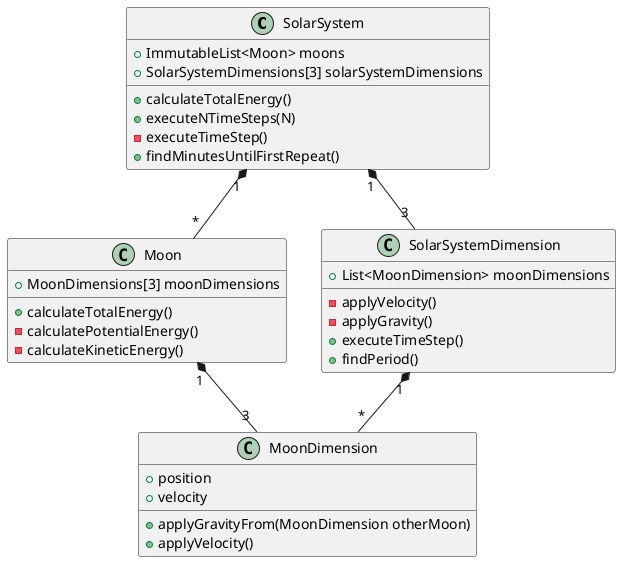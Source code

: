 @startuml
'https://plantuml.com/class-diagram

class SolarSystem {
+ImmutableList<Moon> moons
+SolarSystemDimensions[3] solarSystemDimensions
+calculateTotalEnergy()
+executeNTimeSteps(N)
-executeTimeStep()
+findMinutesUntilFirstRepeat()

}

SolarSystem "1" *-- "*" Moon
SolarSystem "1" *-- "3" SolarSystemDimension

class Moon {
+MoonDimensions[3] moonDimensions
+calculateTotalEnergy()
-calculatePotentialEnergy()
-calculateKineticEnergy()
}

class MoonDimension {
+ position
+ velocity
+ applyGravityFrom(MoonDimension otherMoon)
+ applyVelocity()
}

Moon "1" *-- "3" MoonDimension
SolarSystemDimension "1" *-- "*" MoonDimension

class SolarSystemDimension {
+ List<MoonDimension> moonDimensions
- applyVelocity()
- applyGravity()
+ executeTimeStep()
+ findPeriod()

}


@enduml
